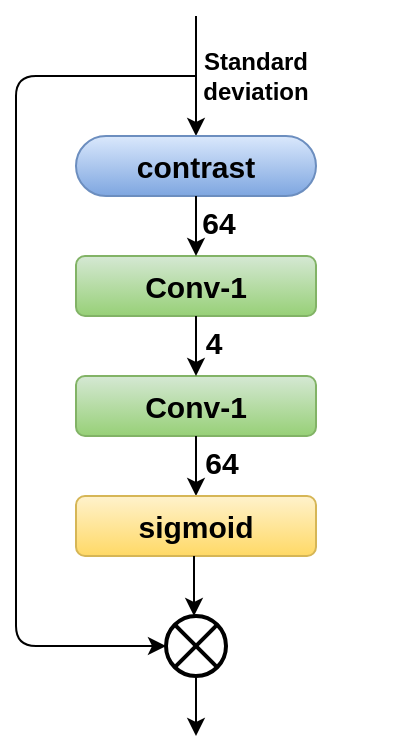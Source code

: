 <mxfile version="12.1.5" type="github" pages="1">
  <diagram id="1_UnD71yFGPyUgOvqnU7" name="Page-1">
    <mxGraphModel dx="836" dy="614" grid="1" gridSize="10" guides="1" tooltips="1" connect="1" arrows="1" fold="1" page="1" pageScale="1" pageWidth="827" pageHeight="1169" math="0" shadow="0">
      <root>
        <mxCell id="0"/>
        <mxCell id="1" parent="0"/>
        <mxCell id="2LsGRlm-ZMdKcB31F_ua-8" value="&lt;b&gt;&lt;font style=&quot;font-size: 15px&quot;&gt;4&lt;/font&gt;&lt;/b&gt;" style="rounded=0;whiteSpace=wrap;html=1;fillColor=none;strokeColor=none;" vertex="1" parent="1">
          <mxGeometry x="209" y="260" width="60" height="45" as="geometry"/>
        </mxCell>
        <mxCell id="2LsGRlm-ZMdKcB31F_ua-1" value="" style="endArrow=classic;html=1;entryX=0.5;entryY=0;entryDx=0;entryDy=0;" edge="1" parent="1" target="2LsGRlm-ZMdKcB31F_ua-2">
          <mxGeometry width="50" height="50" relative="1" as="geometry">
            <mxPoint x="230" y="120" as="sourcePoint"/>
            <mxPoint x="-70" y="30" as="targetPoint"/>
          </mxGeometry>
        </mxCell>
        <mxCell id="2LsGRlm-ZMdKcB31F_ua-2" value="&lt;font style=&quot;font-size: 15px&quot;&gt;&lt;b&gt;contrast&lt;/b&gt;&lt;/font&gt;" style="rounded=1;whiteSpace=wrap;html=1;fillColor=#dae8fc;gradientColor=#7ea6e0;strokeColor=#6c8ebf;arcSize=50;" vertex="1" parent="1">
          <mxGeometry x="170" y="180" width="120" height="30" as="geometry"/>
        </mxCell>
        <mxCell id="2LsGRlm-ZMdKcB31F_ua-3" value="&lt;b&gt;&lt;font style=&quot;font-size: 12px&quot;&gt;Standard &lt;br&gt;deviation&lt;/font&gt;&lt;/b&gt;" style="rounded=0;whiteSpace=wrap;html=1;fillColor=none;strokeColor=none;" vertex="1" parent="1">
          <mxGeometry x="190" y="120" width="140" height="60" as="geometry"/>
        </mxCell>
        <mxCell id="2LsGRlm-ZMdKcB31F_ua-4" value="&lt;b style=&quot;font-size: 15px ; white-space: normal&quot;&gt;Conv-1&lt;/b&gt;" style="rounded=1;whiteSpace=wrap;html=1;fillColor=#d5e8d4;strokeColor=#82b366;gradientColor=#97d077;" vertex="1" parent="1">
          <mxGeometry x="170" y="240" width="120" height="30" as="geometry"/>
        </mxCell>
        <mxCell id="2LsGRlm-ZMdKcB31F_ua-5" value="" style="endArrow=classic;html=1;exitX=0.5;exitY=1;exitDx=0;exitDy=0;entryX=0.5;entryY=0;entryDx=0;entryDy=0;" edge="1" parent="1" source="2LsGRlm-ZMdKcB31F_ua-2" target="2LsGRlm-ZMdKcB31F_ua-4">
          <mxGeometry width="50" height="50" relative="1" as="geometry">
            <mxPoint x="170" y="340" as="sourcePoint"/>
            <mxPoint x="220" y="290" as="targetPoint"/>
          </mxGeometry>
        </mxCell>
        <mxCell id="2LsGRlm-ZMdKcB31F_ua-6" value="&lt;b style=&quot;font-size: 15px ; white-space: normal&quot;&gt;Conv-1&lt;/b&gt;" style="rounded=1;whiteSpace=wrap;html=1;fillColor=#d5e8d4;strokeColor=#82b366;gradientColor=#97d077;" vertex="1" parent="1">
          <mxGeometry x="170" y="300" width="120" height="30" as="geometry"/>
        </mxCell>
        <mxCell id="2LsGRlm-ZMdKcB31F_ua-7" value="" style="endArrow=classic;html=1;exitX=0.5;exitY=1;exitDx=0;exitDy=0;entryX=0.5;entryY=0;entryDx=0;entryDy=0;" edge="1" parent="1">
          <mxGeometry width="50" height="50" relative="1" as="geometry">
            <mxPoint x="230" y="270" as="sourcePoint"/>
            <mxPoint x="230" y="300" as="targetPoint"/>
          </mxGeometry>
        </mxCell>
        <mxCell id="2LsGRlm-ZMdKcB31F_ua-10" value="" style="endArrow=classic;html=1;exitX=0.5;exitY=1;exitDx=0;exitDy=0;entryX=0.5;entryY=0;entryDx=0;entryDy=0;" edge="1" parent="1">
          <mxGeometry width="50" height="50" relative="1" as="geometry">
            <mxPoint x="230" y="330" as="sourcePoint"/>
            <mxPoint x="230" y="360" as="targetPoint"/>
          </mxGeometry>
        </mxCell>
        <mxCell id="2LsGRlm-ZMdKcB31F_ua-11" value="&lt;b&gt;&lt;font style=&quot;font-size: 15px&quot;&gt;64&lt;/font&gt;&lt;/b&gt;" style="rounded=0;whiteSpace=wrap;html=1;fillColor=none;strokeColor=none;" vertex="1" parent="1">
          <mxGeometry x="213" y="320" width="60" height="45" as="geometry"/>
        </mxCell>
        <mxCell id="2LsGRlm-ZMdKcB31F_ua-12" value="&lt;b&gt;&lt;font style=&quot;font-size: 15px&quot;&gt;64&lt;/font&gt;&lt;/b&gt;" style="rounded=0;whiteSpace=wrap;html=1;fillColor=none;strokeColor=none;" vertex="1" parent="1">
          <mxGeometry x="213" y="200" width="57" height="45" as="geometry"/>
        </mxCell>
        <mxCell id="2LsGRlm-ZMdKcB31F_ua-20" value="&lt;font style=&quot;font-size: 15px&quot;&gt;&lt;b&gt;sigmoid&lt;/b&gt;&lt;/font&gt;" style="rounded=1;whiteSpace=wrap;html=1;fillColor=#fff2cc;strokeColor=#d6b656;gradientColor=#ffd966;" vertex="1" parent="1">
          <mxGeometry x="170" y="360" width="120" height="30" as="geometry"/>
        </mxCell>
        <mxCell id="2LsGRlm-ZMdKcB31F_ua-21" value="" style="endArrow=classic;html=1;exitX=0.5;exitY=1;exitDx=0;exitDy=0;entryX=0.5;entryY=0;entryDx=0;entryDy=0;" edge="1" parent="1">
          <mxGeometry width="50" height="50" relative="1" as="geometry">
            <mxPoint x="229" y="390" as="sourcePoint"/>
            <mxPoint x="229" y="420" as="targetPoint"/>
          </mxGeometry>
        </mxCell>
        <mxCell id="2LsGRlm-ZMdKcB31F_ua-22" value="" style="shape=sumEllipse;perimeter=ellipsePerimeter;whiteSpace=wrap;html=1;backgroundOutline=1;fillColor=none;strokeWidth=2;" vertex="1" parent="1">
          <mxGeometry x="215" y="420" width="30" height="30" as="geometry"/>
        </mxCell>
        <mxCell id="2LsGRlm-ZMdKcB31F_ua-23" value="" style="endArrow=classic;html=1;exitX=0.286;exitY=0.5;exitDx=0;exitDy=0;exitPerimeter=0;entryX=0;entryY=0.5;entryDx=0;entryDy=0;" edge="1" parent="1" source="2LsGRlm-ZMdKcB31F_ua-3" target="2LsGRlm-ZMdKcB31F_ua-22">
          <mxGeometry width="50" height="50" relative="1" as="geometry">
            <mxPoint x="170" y="520" as="sourcePoint"/>
            <mxPoint x="150" y="500" as="targetPoint"/>
            <Array as="points">
              <mxPoint x="140" y="150"/>
              <mxPoint x="140" y="435"/>
            </Array>
          </mxGeometry>
        </mxCell>
        <mxCell id="2LsGRlm-ZMdKcB31F_ua-26" value="" style="endArrow=classic;html=1;exitX=0.5;exitY=1;exitDx=0;exitDy=0;entryX=0.5;entryY=0;entryDx=0;entryDy=0;" edge="1" parent="1">
          <mxGeometry width="50" height="50" relative="1" as="geometry">
            <mxPoint x="230" y="450" as="sourcePoint"/>
            <mxPoint x="230" y="480" as="targetPoint"/>
          </mxGeometry>
        </mxCell>
      </root>
    </mxGraphModel>
  </diagram>
</mxfile>
